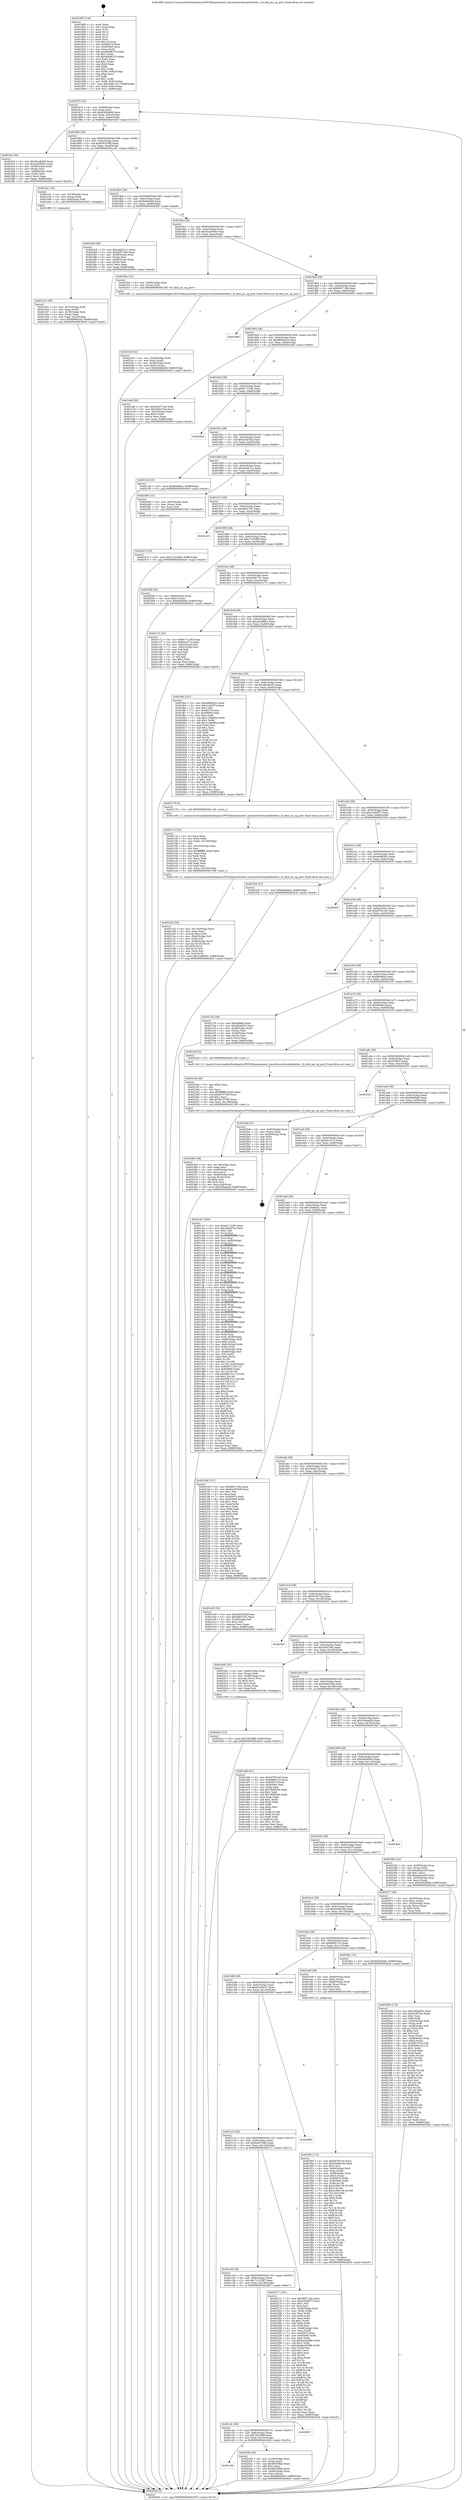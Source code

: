 digraph "0x401800" {
  label = "0x401800 (/mnt/c/Users/mathe/Desktop/tcc/POCII/binaries/extr_linuxdriversthunderbolttb.c_tb_find_pci_up_port_Final-ollvm.out::main(0))"
  labelloc = "t"
  node[shape=record]

  Entry [label="",width=0.3,height=0.3,shape=circle,fillcolor=black,style=filled]
  "0x401874" [label="{
     0x401874 [32]\l
     | [instrs]\l
     &nbsp;&nbsp;0x401874 \<+6\>: mov -0x88(%rbp),%eax\l
     &nbsp;&nbsp;0x40187a \<+2\>: mov %eax,%ecx\l
     &nbsp;&nbsp;0x40187c \<+6\>: sub $0x8262d6db,%ecx\l
     &nbsp;&nbsp;0x401882 \<+6\>: mov %eax,-0x9c(%rbp)\l
     &nbsp;&nbsp;0x401888 \<+6\>: mov %ecx,-0xa0(%rbp)\l
     &nbsp;&nbsp;0x40188e \<+6\>: je 0000000000401fc0 \<main+0x7c0\>\l
  }"]
  "0x401fc0" [label="{
     0x401fc0 [36]\l
     | [instrs]\l
     &nbsp;&nbsp;0x401fc0 \<+5\>: mov $0x92ca9456,%eax\l
     &nbsp;&nbsp;0x401fc5 \<+5\>: mov $0xce5390b1,%ecx\l
     &nbsp;&nbsp;0x401fca \<+4\>: mov -0x58(%rbp),%rdx\l
     &nbsp;&nbsp;0x401fce \<+2\>: mov (%rdx),%esi\l
     &nbsp;&nbsp;0x401fd0 \<+4\>: mov -0x68(%rbp),%rdx\l
     &nbsp;&nbsp;0x401fd4 \<+2\>: cmp (%rdx),%esi\l
     &nbsp;&nbsp;0x401fd6 \<+3\>: cmovl %ecx,%eax\l
     &nbsp;&nbsp;0x401fd9 \<+6\>: mov %eax,-0x88(%rbp)\l
     &nbsp;&nbsp;0x401fdf \<+5\>: jmp 00000000004026c6 \<main+0xec6\>\l
  }"]
  "0x401894" [label="{
     0x401894 [28]\l
     | [instrs]\l
     &nbsp;&nbsp;0x401894 \<+5\>: jmp 0000000000401899 \<main+0x99\>\l
     &nbsp;&nbsp;0x401899 \<+6\>: mov -0x9c(%rbp),%eax\l
     &nbsp;&nbsp;0x40189f \<+5\>: sub $0x8263338f,%eax\l
     &nbsp;&nbsp;0x4018a4 \<+6\>: mov %eax,-0xa4(%rbp)\l
     &nbsp;&nbsp;0x4018aa \<+6\>: je 0000000000401e41 \<main+0x641\>\l
  }"]
  Exit [label="",width=0.3,height=0.3,shape=circle,fillcolor=black,style=filled,peripheries=2]
  "0x401e41" [label="{
     0x401e41 [16]\l
     | [instrs]\l
     &nbsp;&nbsp;0x401e41 \<+4\>: mov -0x78(%rbp),%rax\l
     &nbsp;&nbsp;0x401e45 \<+3\>: mov (%rax),%rax\l
     &nbsp;&nbsp;0x401e48 \<+4\>: mov 0x8(%rax),%rdi\l
     &nbsp;&nbsp;0x401e4c \<+5\>: call 0000000000401060 \<atoi@plt\>\l
     | [calls]\l
     &nbsp;&nbsp;0x401060 \{1\} (unknown)\l
  }"]
  "0x4018b0" [label="{
     0x4018b0 [28]\l
     | [instrs]\l
     &nbsp;&nbsp;0x4018b0 \<+5\>: jmp 00000000004018b5 \<main+0xb5\>\l
     &nbsp;&nbsp;0x4018b5 \<+6\>: mov -0x9c(%rbp),%eax\l
     &nbsp;&nbsp;0x4018bb \<+5\>: sub $0x8bb6ef46,%eax\l
     &nbsp;&nbsp;0x4018c0 \<+6\>: mov %eax,-0xa8(%rbp)\l
     &nbsp;&nbsp;0x4018c6 \<+6\>: je 00000000004023e8 \<main+0xbe8\>\l
  }"]
  "0x402474" [label="{
     0x402474 [15]\l
     | [instrs]\l
     &nbsp;&nbsp;0x402474 \<+10\>: movl $0xc7c33499,-0x88(%rbp)\l
     &nbsp;&nbsp;0x40247e \<+5\>: jmp 00000000004026c6 \<main+0xec6\>\l
  }"]
  "0x4023e8" [label="{
     0x4023e8 [36]\l
     | [instrs]\l
     &nbsp;&nbsp;0x4023e8 \<+5\>: mov $0xa4e0211c,%eax\l
     &nbsp;&nbsp;0x4023ed \<+5\>: mov $0x2bf5748c,%ecx\l
     &nbsp;&nbsp;0x4023f2 \<+4\>: mov -0x38(%rbp),%rdx\l
     &nbsp;&nbsp;0x4023f6 \<+2\>: mov (%rdx),%esi\l
     &nbsp;&nbsp;0x4023f8 \<+4\>: mov -0x68(%rbp),%rdx\l
     &nbsp;&nbsp;0x4023fc \<+2\>: cmp (%rdx),%esi\l
     &nbsp;&nbsp;0x4023fe \<+3\>: cmovl %ecx,%eax\l
     &nbsp;&nbsp;0x402401 \<+6\>: mov %eax,-0x88(%rbp)\l
     &nbsp;&nbsp;0x402407 \<+5\>: jmp 00000000004026c6 \<main+0xec6\>\l
  }"]
  "0x4018cc" [label="{
     0x4018cc [28]\l
     | [instrs]\l
     &nbsp;&nbsp;0x4018cc \<+5\>: jmp 00000000004018d1 \<main+0xd1\>\l
     &nbsp;&nbsp;0x4018d1 \<+6\>: mov -0x9c(%rbp),%eax\l
     &nbsp;&nbsp;0x4018d7 \<+5\>: sub $0x92ca9456,%eax\l
     &nbsp;&nbsp;0x4018dc \<+6\>: mov %eax,-0xac(%rbp)\l
     &nbsp;&nbsp;0x4018e2 \<+6\>: je 00000000004023bc \<main+0xbbc\>\l
  }"]
  "0x401c68" [label="{
     0x401c68\l
  }", style=dashed]
  "0x4023bc" [label="{
     0x4023bc [12]\l
     | [instrs]\l
     &nbsp;&nbsp;0x4023bc \<+4\>: mov -0x60(%rbp),%rax\l
     &nbsp;&nbsp;0x4023c0 \<+3\>: mov (%rax),%rdi\l
     &nbsp;&nbsp;0x4023c3 \<+5\>: call 00000000004013f0 \<tb_find_pci_up_port\>\l
     | [calls]\l
     &nbsp;&nbsp;0x4013f0 \{1\} (/mnt/c/Users/mathe/Desktop/tcc/POCII/binaries/extr_linuxdriversthunderbolttb.c_tb_find_pci_up_port_Final-ollvm.out::tb_find_pci_up_port)\l
  }"]
  "0x4018e8" [label="{
     0x4018e8 [28]\l
     | [instrs]\l
     &nbsp;&nbsp;0x4018e8 \<+5\>: jmp 00000000004018ed \<main+0xed\>\l
     &nbsp;&nbsp;0x4018ed \<+6\>: mov -0x9c(%rbp),%eax\l
     &nbsp;&nbsp;0x4018f3 \<+5\>: sub $0x966712fa,%eax\l
     &nbsp;&nbsp;0x4018f8 \<+6\>: mov %eax,-0xb0(%rbp)\l
     &nbsp;&nbsp;0x4018fe \<+6\>: je 000000000040268d \<main+0xe8d\>\l
  }"]
  "0x40243b" [label="{
     0x40243b [42]\l
     | [instrs]\l
     &nbsp;&nbsp;0x40243b \<+4\>: mov -0x38(%rbp),%rax\l
     &nbsp;&nbsp;0x40243f \<+2\>: mov (%rax),%ecx\l
     &nbsp;&nbsp;0x402441 \<+6\>: sub $0x99350fab,%ecx\l
     &nbsp;&nbsp;0x402447 \<+3\>: add $0x1,%ecx\l
     &nbsp;&nbsp;0x40244a \<+6\>: add $0x99350fab,%ecx\l
     &nbsp;&nbsp;0x402450 \<+4\>: mov -0x38(%rbp),%rax\l
     &nbsp;&nbsp;0x402454 \<+2\>: mov %ecx,(%rax)\l
     &nbsp;&nbsp;0x402456 \<+10\>: movl $0x8bb6ef46,-0x88(%rbp)\l
     &nbsp;&nbsp;0x402460 \<+5\>: jmp 00000000004026c6 \<main+0xec6\>\l
  }"]
  "0x40268d" [label="{
     0x40268d\l
  }", style=dashed]
  "0x401904" [label="{
     0x401904 [28]\l
     | [instrs]\l
     &nbsp;&nbsp;0x401904 \<+5\>: jmp 0000000000401909 \<main+0x109\>\l
     &nbsp;&nbsp;0x401909 \<+6\>: mov -0x9c(%rbp),%eax\l
     &nbsp;&nbsp;0x40190f \<+5\>: sub $0x9896b2e5,%eax\l
     &nbsp;&nbsp;0x401914 \<+6\>: mov %eax,-0xb4(%rbp)\l
     &nbsp;&nbsp;0x40191a \<+6\>: je 0000000000401e6f \<main+0x66f\>\l
  }"]
  "0x401c4c" [label="{
     0x401c4c [28]\l
     | [instrs]\l
     &nbsp;&nbsp;0x401c4c \<+5\>: jmp 0000000000401c51 \<main+0x451\>\l
     &nbsp;&nbsp;0x401c51 \<+6\>: mov -0x9c(%rbp),%eax\l
     &nbsp;&nbsp;0x401c57 \<+5\>: sub $0x7df1096f,%eax\l
     &nbsp;&nbsp;0x401c5c \<+6\>: mov %eax,-0x12c(%rbp)\l
     &nbsp;&nbsp;0x401c62 \<+6\>: je 000000000040243b \<main+0xc3b\>\l
  }"]
  "0x401e6f" [label="{
     0x401e6f [30]\l
     | [instrs]\l
     &nbsp;&nbsp;0x401e6f \<+5\>: mov $0x2b29714a,%eax\l
     &nbsp;&nbsp;0x401e74 \<+5\>: mov $0x2d6e15ed,%ecx\l
     &nbsp;&nbsp;0x401e79 \<+3\>: mov -0x2c(%rbp),%edx\l
     &nbsp;&nbsp;0x401e7c \<+3\>: cmp $0x0,%edx\l
     &nbsp;&nbsp;0x401e7f \<+3\>: cmove %ecx,%eax\l
     &nbsp;&nbsp;0x401e82 \<+6\>: mov %eax,-0x88(%rbp)\l
     &nbsp;&nbsp;0x401e88 \<+5\>: jmp 00000000004026c6 \<main+0xec6\>\l
  }"]
  "0x401920" [label="{
     0x401920 [28]\l
     | [instrs]\l
     &nbsp;&nbsp;0x401920 \<+5\>: jmp 0000000000401925 \<main+0x125\>\l
     &nbsp;&nbsp;0x401925 \<+6\>: mov -0x9c(%rbp),%eax\l
     &nbsp;&nbsp;0x40192b \<+5\>: sub $0x9c712cf5,%eax\l
     &nbsp;&nbsp;0x401930 \<+6\>: mov %eax,-0xb8(%rbp)\l
     &nbsp;&nbsp;0x401936 \<+6\>: je 00000000004025bd \<main+0xdbd\>\l
  }"]
  "0x4026b7" [label="{
     0x4026b7\l
  }", style=dashed]
  "0x4025bd" [label="{
     0x4025bd\l
  }", style=dashed]
  "0x40193c" [label="{
     0x40193c [28]\l
     | [instrs]\l
     &nbsp;&nbsp;0x40193c \<+5\>: jmp 0000000000401941 \<main+0x141\>\l
     &nbsp;&nbsp;0x401941 \<+6\>: mov -0x9c(%rbp),%eax\l
     &nbsp;&nbsp;0x401947 \<+5\>: sub $0xa24f7f2a,%eax\l
     &nbsp;&nbsp;0x40194c \<+6\>: mov %eax,-0xbc(%rbp)\l
     &nbsp;&nbsp;0x401952 \<+6\>: je 0000000000402146 \<main+0x946\>\l
  }"]
  "0x40242c" [label="{
     0x40242c [15]\l
     | [instrs]\l
     &nbsp;&nbsp;0x40242c \<+10\>: movl $0x7df1096f,-0x88(%rbp)\l
     &nbsp;&nbsp;0x402436 \<+5\>: jmp 00000000004026c6 \<main+0xec6\>\l
  }"]
  "0x402146" [label="{
     0x402146 [15]\l
     | [instrs]\l
     &nbsp;&nbsp;0x402146 \<+10\>: movl $0xfbef46ae,-0x88(%rbp)\l
     &nbsp;&nbsp;0x402150 \<+5\>: jmp 00000000004026c6 \<main+0xec6\>\l
  }"]
  "0x401958" [label="{
     0x401958 [28]\l
     | [instrs]\l
     &nbsp;&nbsp;0x401958 \<+5\>: jmp 000000000040195d \<main+0x15d\>\l
     &nbsp;&nbsp;0x40195d \<+6\>: mov -0x9c(%rbp),%eax\l
     &nbsp;&nbsp;0x401963 \<+5\>: sub $0xa4e0211c,%eax\l
     &nbsp;&nbsp;0x401968 \<+6\>: mov %eax,-0xc0(%rbp)\l
     &nbsp;&nbsp;0x40196e \<+6\>: je 0000000000402465 \<main+0xc65\>\l
  }"]
  "0x4023c8" [label="{
     0x4023c8 [32]\l
     | [instrs]\l
     &nbsp;&nbsp;0x4023c8 \<+4\>: mov -0x40(%rbp),%rdi\l
     &nbsp;&nbsp;0x4023cc \<+3\>: mov %rax,(%rdi)\l
     &nbsp;&nbsp;0x4023cf \<+4\>: mov -0x38(%rbp),%rax\l
     &nbsp;&nbsp;0x4023d3 \<+6\>: movl $0x0,(%rax)\l
     &nbsp;&nbsp;0x4023d9 \<+10\>: movl $0x8bb6ef46,-0x88(%rbp)\l
     &nbsp;&nbsp;0x4023e3 \<+5\>: jmp 00000000004026c6 \<main+0xec6\>\l
  }"]
  "0x402465" [label="{
     0x402465 [15]\l
     | [instrs]\l
     &nbsp;&nbsp;0x402465 \<+4\>: mov -0x60(%rbp),%rax\l
     &nbsp;&nbsp;0x402469 \<+3\>: mov (%rax),%rax\l
     &nbsp;&nbsp;0x40246c \<+3\>: mov %rax,%rdi\l
     &nbsp;&nbsp;0x40246f \<+5\>: call 0000000000401030 \<free@plt\>\l
     | [calls]\l
     &nbsp;&nbsp;0x401030 \{1\} (unknown)\l
  }"]
  "0x401974" [label="{
     0x401974 [28]\l
     | [instrs]\l
     &nbsp;&nbsp;0x401974 \<+5\>: jmp 0000000000401979 \<main+0x179\>\l
     &nbsp;&nbsp;0x401979 \<+6\>: mov -0x9c(%rbp),%eax\l
     &nbsp;&nbsp;0x40197f \<+5\>: sub $0xa89372f1,%eax\l
     &nbsp;&nbsp;0x401984 \<+6\>: mov %eax,-0xc4(%rbp)\l
     &nbsp;&nbsp;0x40198a \<+6\>: je 0000000000401e23 \<main+0x623\>\l
  }"]
  "0x402362" [label="{
     0x402362 [48]\l
     | [instrs]\l
     &nbsp;&nbsp;0x402362 \<+6\>: mov -0x138(%rbp),%ecx\l
     &nbsp;&nbsp;0x402368 \<+3\>: imul %eax,%ecx\l
     &nbsp;&nbsp;0x40236b \<+4\>: mov -0x60(%rbp),%rsi\l
     &nbsp;&nbsp;0x40236f \<+3\>: mov (%rsi),%rsi\l
     &nbsp;&nbsp;0x402372 \<+4\>: mov -0x58(%rbp),%rdi\l
     &nbsp;&nbsp;0x402376 \<+3\>: movslq (%rdi),%rdi\l
     &nbsp;&nbsp;0x402379 \<+4\>: shl $0x4,%rdi\l
     &nbsp;&nbsp;0x40237d \<+3\>: add %rdi,%rsi\l
     &nbsp;&nbsp;0x402380 \<+3\>: mov %ecx,0x8(%rsi)\l
     &nbsp;&nbsp;0x402383 \<+10\>: movl $0x356aaa28,-0x88(%rbp)\l
     &nbsp;&nbsp;0x40238d \<+5\>: jmp 00000000004026c6 \<main+0xec6\>\l
  }"]
  "0x401e23" [label="{
     0x401e23\l
  }", style=dashed]
  "0x401990" [label="{
     0x401990 [28]\l
     | [instrs]\l
     &nbsp;&nbsp;0x401990 \<+5\>: jmp 0000000000401995 \<main+0x195\>\l
     &nbsp;&nbsp;0x401995 \<+6\>: mov -0x9c(%rbp),%eax\l
     &nbsp;&nbsp;0x40199b \<+5\>: sub $0xc7c33499,%eax\l
     &nbsp;&nbsp;0x4019a0 \<+6\>: mov %eax,-0xc8(%rbp)\l
     &nbsp;&nbsp;0x4019a6 \<+6\>: je 000000000040258f \<main+0xd8f\>\l
  }"]
  "0x40233a" [label="{
     0x40233a [40]\l
     | [instrs]\l
     &nbsp;&nbsp;0x40233a \<+5\>: mov $0x2,%ecx\l
     &nbsp;&nbsp;0x40233f \<+1\>: cltd\l
     &nbsp;&nbsp;0x402340 \<+2\>: idiv %ecx\l
     &nbsp;&nbsp;0x402342 \<+6\>: imul $0xfffffffe,%edx,%ecx\l
     &nbsp;&nbsp;0x402348 \<+6\>: sub $0x5e7574f5,%ecx\l
     &nbsp;&nbsp;0x40234e \<+3\>: add $0x1,%ecx\l
     &nbsp;&nbsp;0x402351 \<+6\>: add $0x5e7574f5,%ecx\l
     &nbsp;&nbsp;0x402357 \<+6\>: mov %ecx,-0x138(%rbp)\l
     &nbsp;&nbsp;0x40235d \<+5\>: call 0000000000401160 \<next_i\>\l
     | [calls]\l
     &nbsp;&nbsp;0x401160 \{1\} (/mnt/c/Users/mathe/Desktop/tcc/POCII/binaries/extr_linuxdriversthunderbolttb.c_tb_find_pci_up_port_Final-ollvm.out::next_i)\l
  }"]
  "0x40258f" [label="{
     0x40258f [25]\l
     | [instrs]\l
     &nbsp;&nbsp;0x40258f \<+4\>: mov -0x80(%rbp),%rax\l
     &nbsp;&nbsp;0x402593 \<+6\>: movl $0x0,(%rax)\l
     &nbsp;&nbsp;0x402599 \<+10\>: movl $0x86409d0,-0x88(%rbp)\l
     &nbsp;&nbsp;0x4025a3 \<+5\>: jmp 00000000004026c6 \<main+0xec6\>\l
  }"]
  "0x4019ac" [label="{
     0x4019ac [28]\l
     | [instrs]\l
     &nbsp;&nbsp;0x4019ac \<+5\>: jmp 00000000004019b1 \<main+0x1b1\>\l
     &nbsp;&nbsp;0x4019b1 \<+6\>: mov -0x9c(%rbp),%eax\l
     &nbsp;&nbsp;0x4019b7 \<+5\>: sub $0xcb4617e1,%eax\l
     &nbsp;&nbsp;0x4019bc \<+6\>: mov %eax,-0xcc(%rbp)\l
     &nbsp;&nbsp;0x4019c2 \<+6\>: je 0000000000401c72 \<main+0x472\>\l
  }"]
  "0x401c30" [label="{
     0x401c30 [28]\l
     | [instrs]\l
     &nbsp;&nbsp;0x401c30 \<+5\>: jmp 0000000000401c35 \<main+0x435\>\l
     &nbsp;&nbsp;0x401c35 \<+6\>: mov -0x9c(%rbp),%eax\l
     &nbsp;&nbsp;0x401c3b \<+5\>: sub $0x711518f7,%eax\l
     &nbsp;&nbsp;0x401c40 \<+6\>: mov %eax,-0x128(%rbp)\l
     &nbsp;&nbsp;0x401c46 \<+6\>: je 00000000004026b7 \<main+0xeb7\>\l
  }"]
  "0x401c72" [label="{
     0x401c72 [53]\l
     | [instrs]\l
     &nbsp;&nbsp;0x401c72 \<+5\>: mov $0x9c712cf5,%eax\l
     &nbsp;&nbsp;0x401c77 \<+5\>: mov $0x941d71a,%ecx\l
     &nbsp;&nbsp;0x401c7c \<+6\>: mov -0x82(%rbp),%dl\l
     &nbsp;&nbsp;0x401c82 \<+7\>: mov -0x81(%rbp),%sil\l
     &nbsp;&nbsp;0x401c89 \<+3\>: mov %dl,%dil\l
     &nbsp;&nbsp;0x401c8c \<+3\>: and %sil,%dil\l
     &nbsp;&nbsp;0x401c8f \<+3\>: xor %sil,%dl\l
     &nbsp;&nbsp;0x401c92 \<+3\>: or %dl,%dil\l
     &nbsp;&nbsp;0x401c95 \<+4\>: test $0x1,%dil\l
     &nbsp;&nbsp;0x401c99 \<+3\>: cmovne %ecx,%eax\l
     &nbsp;&nbsp;0x401c9c \<+6\>: mov %eax,-0x88(%rbp)\l
     &nbsp;&nbsp;0x401ca2 \<+5\>: jmp 00000000004026c6 \<main+0xec6\>\l
  }"]
  "0x4019c8" [label="{
     0x4019c8 [28]\l
     | [instrs]\l
     &nbsp;&nbsp;0x4019c8 \<+5\>: jmp 00000000004019cd \<main+0x1cd\>\l
     &nbsp;&nbsp;0x4019cd \<+6\>: mov -0x9c(%rbp),%eax\l
     &nbsp;&nbsp;0x4019d3 \<+5\>: sub $0xce5390b1,%eax\l
     &nbsp;&nbsp;0x4019d8 \<+6\>: mov %eax,-0xd0(%rbp)\l
     &nbsp;&nbsp;0x4019de \<+6\>: je 0000000000401fe4 \<main+0x7e4\>\l
  }"]
  "0x4026c6" [label="{
     0x4026c6 [5]\l
     | [instrs]\l
     &nbsp;&nbsp;0x4026c6 \<+5\>: jmp 0000000000401874 \<main+0x74\>\l
  }"]
  "0x401800" [label="{
     0x401800 [116]\l
     | [instrs]\l
     &nbsp;&nbsp;0x401800 \<+1\>: push %rbp\l
     &nbsp;&nbsp;0x401801 \<+3\>: mov %rsp,%rbp\l
     &nbsp;&nbsp;0x401804 \<+2\>: push %r15\l
     &nbsp;&nbsp;0x401806 \<+2\>: push %r14\l
     &nbsp;&nbsp;0x401808 \<+2\>: push %r13\l
     &nbsp;&nbsp;0x40180a \<+2\>: push %r12\l
     &nbsp;&nbsp;0x40180c \<+1\>: push %rbx\l
     &nbsp;&nbsp;0x40180d \<+7\>: sub $0x118,%rsp\l
     &nbsp;&nbsp;0x401814 \<+7\>: mov 0x405074,%eax\l
     &nbsp;&nbsp;0x40181b \<+7\>: mov 0x405060,%ecx\l
     &nbsp;&nbsp;0x401822 \<+2\>: mov %eax,%edx\l
     &nbsp;&nbsp;0x401824 \<+6\>: add $0x46946370,%edx\l
     &nbsp;&nbsp;0x40182a \<+3\>: sub $0x1,%edx\l
     &nbsp;&nbsp;0x40182d \<+6\>: sub $0x46946370,%edx\l
     &nbsp;&nbsp;0x401833 \<+3\>: imul %edx,%eax\l
     &nbsp;&nbsp;0x401836 \<+3\>: and $0x1,%eax\l
     &nbsp;&nbsp;0x401839 \<+3\>: cmp $0x0,%eax\l
     &nbsp;&nbsp;0x40183c \<+4\>: sete %r8b\l
     &nbsp;&nbsp;0x401840 \<+4\>: and $0x1,%r8b\l
     &nbsp;&nbsp;0x401844 \<+7\>: mov %r8b,-0x82(%rbp)\l
     &nbsp;&nbsp;0x40184b \<+3\>: cmp $0xa,%ecx\l
     &nbsp;&nbsp;0x40184e \<+4\>: setl %r8b\l
     &nbsp;&nbsp;0x401852 \<+4\>: and $0x1,%r8b\l
     &nbsp;&nbsp;0x401856 \<+7\>: mov %r8b,-0x81(%rbp)\l
     &nbsp;&nbsp;0x40185d \<+10\>: movl $0xcb4617e1,-0x88(%rbp)\l
     &nbsp;&nbsp;0x401867 \<+6\>: mov %edi,-0x8c(%rbp)\l
     &nbsp;&nbsp;0x40186d \<+7\>: mov %rsi,-0x98(%rbp)\l
  }"]
  "0x402271" [label="{
     0x402271 [181]\l
     | [instrs]\l
     &nbsp;&nbsp;0x402271 \<+5\>: mov $0x966712fa,%eax\l
     &nbsp;&nbsp;0x402276 \<+5\>: mov $0xe1b0df77,%ecx\l
     &nbsp;&nbsp;0x40227b \<+2\>: mov $0x1,%dl\l
     &nbsp;&nbsp;0x40227d \<+2\>: xor %esi,%esi\l
     &nbsp;&nbsp;0x40227f \<+4\>: mov -0x48(%rbp),%rdi\l
     &nbsp;&nbsp;0x402283 \<+3\>: mov (%rdi),%r8d\l
     &nbsp;&nbsp;0x402286 \<+3\>: mov %esi,%r9d\l
     &nbsp;&nbsp;0x402289 \<+3\>: sub %r8d,%r9d\l
     &nbsp;&nbsp;0x40228c \<+3\>: mov %esi,%r8d\l
     &nbsp;&nbsp;0x40228f \<+4\>: sub $0x1,%r8d\l
     &nbsp;&nbsp;0x402293 \<+3\>: add %r8d,%r9d\l
     &nbsp;&nbsp;0x402296 \<+3\>: sub %r9d,%esi\l
     &nbsp;&nbsp;0x402299 \<+4\>: mov -0x48(%rbp),%rdi\l
     &nbsp;&nbsp;0x40229d \<+2\>: mov %esi,(%rdi)\l
     &nbsp;&nbsp;0x40229f \<+7\>: mov 0x405074,%esi\l
     &nbsp;&nbsp;0x4022a6 \<+8\>: mov 0x405060,%r8d\l
     &nbsp;&nbsp;0x4022ae \<+3\>: mov %esi,%r9d\l
     &nbsp;&nbsp;0x4022b1 \<+7\>: sub $0x6a2d298b,%r9d\l
     &nbsp;&nbsp;0x4022b8 \<+4\>: sub $0x1,%r9d\l
     &nbsp;&nbsp;0x4022bc \<+7\>: add $0x6a2d298b,%r9d\l
     &nbsp;&nbsp;0x4022c3 \<+4\>: imul %r9d,%esi\l
     &nbsp;&nbsp;0x4022c7 \<+3\>: and $0x1,%esi\l
     &nbsp;&nbsp;0x4022ca \<+3\>: cmp $0x0,%esi\l
     &nbsp;&nbsp;0x4022cd \<+4\>: sete %r10b\l
     &nbsp;&nbsp;0x4022d1 \<+4\>: cmp $0xa,%r8d\l
     &nbsp;&nbsp;0x4022d5 \<+4\>: setl %r11b\l
     &nbsp;&nbsp;0x4022d9 \<+3\>: mov %r10b,%bl\l
     &nbsp;&nbsp;0x4022dc \<+3\>: xor $0xff,%bl\l
     &nbsp;&nbsp;0x4022df \<+3\>: mov %r11b,%r14b\l
     &nbsp;&nbsp;0x4022e2 \<+4\>: xor $0xff,%r14b\l
     &nbsp;&nbsp;0x4022e6 \<+3\>: xor $0x1,%dl\l
     &nbsp;&nbsp;0x4022e9 \<+3\>: mov %bl,%r15b\l
     &nbsp;&nbsp;0x4022ec \<+4\>: and $0xff,%r15b\l
     &nbsp;&nbsp;0x4022f0 \<+3\>: and %dl,%r10b\l
     &nbsp;&nbsp;0x4022f3 \<+3\>: mov %r14b,%r12b\l
     &nbsp;&nbsp;0x4022f6 \<+4\>: and $0xff,%r12b\l
     &nbsp;&nbsp;0x4022fa \<+3\>: and %dl,%r11b\l
     &nbsp;&nbsp;0x4022fd \<+3\>: or %r10b,%r15b\l
     &nbsp;&nbsp;0x402300 \<+3\>: or %r11b,%r12b\l
     &nbsp;&nbsp;0x402303 \<+3\>: xor %r12b,%r15b\l
     &nbsp;&nbsp;0x402306 \<+3\>: or %r14b,%bl\l
     &nbsp;&nbsp;0x402309 \<+3\>: xor $0xff,%bl\l
     &nbsp;&nbsp;0x40230c \<+3\>: or $0x1,%dl\l
     &nbsp;&nbsp;0x40230f \<+2\>: and %dl,%bl\l
     &nbsp;&nbsp;0x402311 \<+3\>: or %bl,%r15b\l
     &nbsp;&nbsp;0x402314 \<+4\>: test $0x1,%r15b\l
     &nbsp;&nbsp;0x402318 \<+3\>: cmovne %ecx,%eax\l
     &nbsp;&nbsp;0x40231b \<+6\>: mov %eax,-0x88(%rbp)\l
     &nbsp;&nbsp;0x402321 \<+5\>: jmp 00000000004026c6 \<main+0xec6\>\l
  }"]
  "0x401fe4" [label="{
     0x401fe4 [147]\l
     | [instrs]\l
     &nbsp;&nbsp;0x401fe4 \<+5\>: mov $0xed9d2b5c,%eax\l
     &nbsp;&nbsp;0x401fe9 \<+5\>: mov $0x3c4a357a,%ecx\l
     &nbsp;&nbsp;0x401fee \<+2\>: mov $0x1,%dl\l
     &nbsp;&nbsp;0x401ff0 \<+7\>: mov 0x405074,%esi\l
     &nbsp;&nbsp;0x401ff7 \<+7\>: mov 0x405060,%edi\l
     &nbsp;&nbsp;0x401ffe \<+3\>: mov %esi,%r8d\l
     &nbsp;&nbsp;0x402001 \<+7\>: sub $0x110de66a,%r8d\l
     &nbsp;&nbsp;0x402008 \<+4\>: sub $0x1,%r8d\l
     &nbsp;&nbsp;0x40200c \<+7\>: add $0x110de66a,%r8d\l
     &nbsp;&nbsp;0x402013 \<+4\>: imul %r8d,%esi\l
     &nbsp;&nbsp;0x402017 \<+3\>: and $0x1,%esi\l
     &nbsp;&nbsp;0x40201a \<+3\>: cmp $0x0,%esi\l
     &nbsp;&nbsp;0x40201d \<+4\>: sete %r9b\l
     &nbsp;&nbsp;0x402021 \<+3\>: cmp $0xa,%edi\l
     &nbsp;&nbsp;0x402024 \<+4\>: setl %r10b\l
     &nbsp;&nbsp;0x402028 \<+3\>: mov %r9b,%r11b\l
     &nbsp;&nbsp;0x40202b \<+4\>: xor $0xff,%r11b\l
     &nbsp;&nbsp;0x40202f \<+3\>: mov %r10b,%bl\l
     &nbsp;&nbsp;0x402032 \<+3\>: xor $0xff,%bl\l
     &nbsp;&nbsp;0x402035 \<+3\>: xor $0x1,%dl\l
     &nbsp;&nbsp;0x402038 \<+3\>: mov %r11b,%r14b\l
     &nbsp;&nbsp;0x40203b \<+4\>: and $0xff,%r14b\l
     &nbsp;&nbsp;0x40203f \<+3\>: and %dl,%r9b\l
     &nbsp;&nbsp;0x402042 \<+3\>: mov %bl,%r15b\l
     &nbsp;&nbsp;0x402045 \<+4\>: and $0xff,%r15b\l
     &nbsp;&nbsp;0x402049 \<+3\>: and %dl,%r10b\l
     &nbsp;&nbsp;0x40204c \<+3\>: or %r9b,%r14b\l
     &nbsp;&nbsp;0x40204f \<+3\>: or %r10b,%r15b\l
     &nbsp;&nbsp;0x402052 \<+3\>: xor %r15b,%r14b\l
     &nbsp;&nbsp;0x402055 \<+3\>: or %bl,%r11b\l
     &nbsp;&nbsp;0x402058 \<+4\>: xor $0xff,%r11b\l
     &nbsp;&nbsp;0x40205c \<+3\>: or $0x1,%dl\l
     &nbsp;&nbsp;0x40205f \<+3\>: and %dl,%r11b\l
     &nbsp;&nbsp;0x402062 \<+3\>: or %r11b,%r14b\l
     &nbsp;&nbsp;0x402065 \<+4\>: test $0x1,%r14b\l
     &nbsp;&nbsp;0x402069 \<+3\>: cmovne %ecx,%eax\l
     &nbsp;&nbsp;0x40206c \<+6\>: mov %eax,-0x88(%rbp)\l
     &nbsp;&nbsp;0x402072 \<+5\>: jmp 00000000004026c6 \<main+0xec6\>\l
  }"]
  "0x4019e4" [label="{
     0x4019e4 [28]\l
     | [instrs]\l
     &nbsp;&nbsp;0x4019e4 \<+5\>: jmp 00000000004019e9 \<main+0x1e9\>\l
     &nbsp;&nbsp;0x4019e9 \<+6\>: mov -0x9c(%rbp),%eax\l
     &nbsp;&nbsp;0x4019ef \<+5\>: sub $0xdf2a0223,%eax\l
     &nbsp;&nbsp;0x4019f4 \<+6\>: mov %eax,-0xd4(%rbp)\l
     &nbsp;&nbsp;0x4019fa \<+6\>: je 0000000000402179 \<main+0x979\>\l
  }"]
  "0x401c14" [label="{
     0x401c14 [28]\l
     | [instrs]\l
     &nbsp;&nbsp;0x401c14 \<+5\>: jmp 0000000000401c19 \<main+0x419\>\l
     &nbsp;&nbsp;0x401c19 \<+6\>: mov -0x9c(%rbp),%eax\l
     &nbsp;&nbsp;0x401c1f \<+5\>: sub $0x6e457b48,%eax\l
     &nbsp;&nbsp;0x401c24 \<+6\>: mov %eax,-0x124(%rbp)\l
     &nbsp;&nbsp;0x401c2a \<+6\>: je 0000000000402271 \<main+0xa71\>\l
  }"]
  "0x402179" [label="{
     0x402179 [5]\l
     | [instrs]\l
     &nbsp;&nbsp;0x402179 \<+5\>: call 0000000000401160 \<next_i\>\l
     | [calls]\l
     &nbsp;&nbsp;0x401160 \{1\} (/mnt/c/Users/mathe/Desktop/tcc/POCII/binaries/extr_linuxdriversthunderbolttb.c_tb_find_pci_up_port_Final-ollvm.out::next_i)\l
  }"]
  "0x401a00" [label="{
     0x401a00 [28]\l
     | [instrs]\l
     &nbsp;&nbsp;0x401a00 \<+5\>: jmp 0000000000401a05 \<main+0x205\>\l
     &nbsp;&nbsp;0x401a05 \<+6\>: mov -0x9c(%rbp),%eax\l
     &nbsp;&nbsp;0x401a0b \<+5\>: sub $0xe1b0df77,%eax\l
     &nbsp;&nbsp;0x401a10 \<+6\>: mov %eax,-0xd8(%rbp)\l
     &nbsp;&nbsp;0x401a16 \<+6\>: je 0000000000402326 \<main+0xb26\>\l
  }"]
  "0x402580" [label="{
     0x402580\l
  }", style=dashed]
  "0x402326" [label="{
     0x402326 [15]\l
     | [instrs]\l
     &nbsp;&nbsp;0x402326 \<+10\>: movl $0xfbef46ae,-0x88(%rbp)\l
     &nbsp;&nbsp;0x402330 \<+5\>: jmp 00000000004026c6 \<main+0xec6\>\l
  }"]
  "0x401a1c" [label="{
     0x401a1c [28]\l
     | [instrs]\l
     &nbsp;&nbsp;0x401a1c \<+5\>: jmp 0000000000401a21 \<main+0x221\>\l
     &nbsp;&nbsp;0x401a21 \<+6\>: mov -0x9c(%rbp),%eax\l
     &nbsp;&nbsp;0x401a27 \<+5\>: sub $0xed9d2b5c,%eax\l
     &nbsp;&nbsp;0x401a2c \<+6\>: mov %eax,-0xdc(%rbp)\l
     &nbsp;&nbsp;0x401a32 \<+6\>: je 000000000040263f \<main+0xe3f\>\l
  }"]
  "0x4021b2" [label="{
     0x4021b2 [54]\l
     | [instrs]\l
     &nbsp;&nbsp;0x4021b2 \<+6\>: mov -0x134(%rbp),%ecx\l
     &nbsp;&nbsp;0x4021b8 \<+3\>: imul %eax,%ecx\l
     &nbsp;&nbsp;0x4021bb \<+3\>: movslq %ecx,%r8\l
     &nbsp;&nbsp;0x4021be \<+4\>: mov -0x60(%rbp),%r9\l
     &nbsp;&nbsp;0x4021c2 \<+3\>: mov (%r9),%r9\l
     &nbsp;&nbsp;0x4021c5 \<+4\>: mov -0x58(%rbp),%r10\l
     &nbsp;&nbsp;0x4021c9 \<+3\>: movslq (%r10),%r10\l
     &nbsp;&nbsp;0x4021cc \<+4\>: shl $0x4,%r10\l
     &nbsp;&nbsp;0x4021d0 \<+3\>: add %r10,%r9\l
     &nbsp;&nbsp;0x4021d3 \<+3\>: mov (%r9),%r9\l
     &nbsp;&nbsp;0x4021d6 \<+3\>: mov %r8,(%r9)\l
     &nbsp;&nbsp;0x4021d9 \<+10\>: movl $0x1baf65d1,-0x88(%rbp)\l
     &nbsp;&nbsp;0x4021e3 \<+5\>: jmp 00000000004026c6 \<main+0xec6\>\l
  }"]
  "0x40263f" [label="{
     0x40263f\l
  }", style=dashed]
  "0x401a38" [label="{
     0x401a38 [28]\l
     | [instrs]\l
     &nbsp;&nbsp;0x401a38 \<+5\>: jmp 0000000000401a3d \<main+0x23d\>\l
     &nbsp;&nbsp;0x401a3d \<+6\>: mov -0x9c(%rbp),%eax\l
     &nbsp;&nbsp;0x401a43 \<+5\>: sub $0xef7921e0,%eax\l
     &nbsp;&nbsp;0x401a48 \<+6\>: mov %eax,-0xe0(%rbp)\l
     &nbsp;&nbsp;0x401a4e \<+6\>: je 0000000000402602 \<main+0xe02\>\l
  }"]
  "0x40217e" [label="{
     0x40217e [52]\l
     | [instrs]\l
     &nbsp;&nbsp;0x40217e \<+2\>: xor %ecx,%ecx\l
     &nbsp;&nbsp;0x402180 \<+5\>: mov $0x2,%edx\l
     &nbsp;&nbsp;0x402185 \<+6\>: mov %edx,-0x130(%rbp)\l
     &nbsp;&nbsp;0x40218b \<+1\>: cltd\l
     &nbsp;&nbsp;0x40218c \<+6\>: mov -0x130(%rbp),%esi\l
     &nbsp;&nbsp;0x402192 \<+2\>: idiv %esi\l
     &nbsp;&nbsp;0x402194 \<+6\>: imul $0xfffffffe,%edx,%edx\l
     &nbsp;&nbsp;0x40219a \<+2\>: mov %ecx,%edi\l
     &nbsp;&nbsp;0x40219c \<+2\>: sub %edx,%edi\l
     &nbsp;&nbsp;0x40219e \<+2\>: mov %ecx,%edx\l
     &nbsp;&nbsp;0x4021a0 \<+3\>: sub $0x1,%edx\l
     &nbsp;&nbsp;0x4021a3 \<+2\>: add %edx,%edi\l
     &nbsp;&nbsp;0x4021a5 \<+2\>: sub %edi,%ecx\l
     &nbsp;&nbsp;0x4021a7 \<+6\>: mov %ecx,-0x134(%rbp)\l
     &nbsp;&nbsp;0x4021ad \<+5\>: call 0000000000401160 \<next_i\>\l
     | [calls]\l
     &nbsp;&nbsp;0x401160 \{1\} (/mnt/c/Users/mathe/Desktop/tcc/POCII/binaries/extr_linuxdriversthunderbolttb.c_tb_find_pci_up_port_Final-ollvm.out::next_i)\l
  }"]
  "0x402602" [label="{
     0x402602\l
  }", style=dashed]
  "0x401a54" [label="{
     0x401a54 [28]\l
     | [instrs]\l
     &nbsp;&nbsp;0x401a54 \<+5\>: jmp 0000000000401a59 \<main+0x259\>\l
     &nbsp;&nbsp;0x401a59 \<+6\>: mov -0x9c(%rbp),%eax\l
     &nbsp;&nbsp;0x401a5f \<+5\>: sub $0xfbef46ae,%eax\l
     &nbsp;&nbsp;0x401a64 \<+6\>: mov %eax,-0xe4(%rbp)\l
     &nbsp;&nbsp;0x401a6a \<+6\>: je 0000000000402155 \<main+0x955\>\l
  }"]
  "0x402094" [label="{
     0x402094 [178]\l
     | [instrs]\l
     &nbsp;&nbsp;0x402094 \<+5\>: mov $0xed9d2b5c,%ecx\l
     &nbsp;&nbsp;0x402099 \<+5\>: mov $0xa24f7f2a,%edx\l
     &nbsp;&nbsp;0x40209e \<+3\>: mov $0x1,%sil\l
     &nbsp;&nbsp;0x4020a1 \<+3\>: xor %r8d,%r8d\l
     &nbsp;&nbsp;0x4020a4 \<+4\>: mov -0x60(%rbp),%rdi\l
     &nbsp;&nbsp;0x4020a8 \<+3\>: mov (%rdi),%rdi\l
     &nbsp;&nbsp;0x4020ab \<+4\>: mov -0x58(%rbp),%r9\l
     &nbsp;&nbsp;0x4020af \<+3\>: movslq (%r9),%r9\l
     &nbsp;&nbsp;0x4020b2 \<+4\>: shl $0x4,%r9\l
     &nbsp;&nbsp;0x4020b6 \<+3\>: add %r9,%rdi\l
     &nbsp;&nbsp;0x4020b9 \<+3\>: mov %rax,(%rdi)\l
     &nbsp;&nbsp;0x4020bc \<+4\>: mov -0x48(%rbp),%rax\l
     &nbsp;&nbsp;0x4020c0 \<+6\>: movl $0x0,(%rax)\l
     &nbsp;&nbsp;0x4020c6 \<+8\>: mov 0x405074,%r10d\l
     &nbsp;&nbsp;0x4020ce \<+8\>: mov 0x405060,%r11d\l
     &nbsp;&nbsp;0x4020d6 \<+4\>: sub $0x1,%r8d\l
     &nbsp;&nbsp;0x4020da \<+3\>: mov %r10d,%ebx\l
     &nbsp;&nbsp;0x4020dd \<+3\>: add %r8d,%ebx\l
     &nbsp;&nbsp;0x4020e0 \<+4\>: imul %ebx,%r10d\l
     &nbsp;&nbsp;0x4020e4 \<+4\>: and $0x1,%r10d\l
     &nbsp;&nbsp;0x4020e8 \<+4\>: cmp $0x0,%r10d\l
     &nbsp;&nbsp;0x4020ec \<+4\>: sete %r14b\l
     &nbsp;&nbsp;0x4020f0 \<+4\>: cmp $0xa,%r11d\l
     &nbsp;&nbsp;0x4020f4 \<+4\>: setl %r15b\l
     &nbsp;&nbsp;0x4020f8 \<+3\>: mov %r14b,%r12b\l
     &nbsp;&nbsp;0x4020fb \<+4\>: xor $0xff,%r12b\l
     &nbsp;&nbsp;0x4020ff \<+3\>: mov %r15b,%r13b\l
     &nbsp;&nbsp;0x402102 \<+4\>: xor $0xff,%r13b\l
     &nbsp;&nbsp;0x402106 \<+4\>: xor $0x1,%sil\l
     &nbsp;&nbsp;0x40210a \<+3\>: mov %r12b,%al\l
     &nbsp;&nbsp;0x40210d \<+2\>: and $0xff,%al\l
     &nbsp;&nbsp;0x40210f \<+3\>: and %sil,%r14b\l
     &nbsp;&nbsp;0x402112 \<+3\>: mov %r13b,%dil\l
     &nbsp;&nbsp;0x402115 \<+4\>: and $0xff,%dil\l
     &nbsp;&nbsp;0x402119 \<+3\>: and %sil,%r15b\l
     &nbsp;&nbsp;0x40211c \<+3\>: or %r14b,%al\l
     &nbsp;&nbsp;0x40211f \<+3\>: or %r15b,%dil\l
     &nbsp;&nbsp;0x402122 \<+3\>: xor %dil,%al\l
     &nbsp;&nbsp;0x402125 \<+3\>: or %r13b,%r12b\l
     &nbsp;&nbsp;0x402128 \<+4\>: xor $0xff,%r12b\l
     &nbsp;&nbsp;0x40212c \<+4\>: or $0x1,%sil\l
     &nbsp;&nbsp;0x402130 \<+3\>: and %sil,%r12b\l
     &nbsp;&nbsp;0x402133 \<+3\>: or %r12b,%al\l
     &nbsp;&nbsp;0x402136 \<+2\>: test $0x1,%al\l
     &nbsp;&nbsp;0x402138 \<+3\>: cmovne %edx,%ecx\l
     &nbsp;&nbsp;0x40213b \<+6\>: mov %ecx,-0x88(%rbp)\l
     &nbsp;&nbsp;0x402141 \<+5\>: jmp 00000000004026c6 \<main+0xec6\>\l
  }"]
  "0x402155" [label="{
     0x402155 [36]\l
     | [instrs]\l
     &nbsp;&nbsp;0x402155 \<+5\>: mov $0x85fdda,%eax\l
     &nbsp;&nbsp;0x40215a \<+5\>: mov $0xdf2a0223,%ecx\l
     &nbsp;&nbsp;0x40215f \<+4\>: mov -0x48(%rbp),%rdx\l
     &nbsp;&nbsp;0x402163 \<+2\>: mov (%rdx),%esi\l
     &nbsp;&nbsp;0x402165 \<+4\>: mov -0x50(%rbp),%rdx\l
     &nbsp;&nbsp;0x402169 \<+2\>: cmp (%rdx),%esi\l
     &nbsp;&nbsp;0x40216b \<+3\>: cmovl %ecx,%eax\l
     &nbsp;&nbsp;0x40216e \<+6\>: mov %eax,-0x88(%rbp)\l
     &nbsp;&nbsp;0x402174 \<+5\>: jmp 00000000004026c6 \<main+0xec6\>\l
  }"]
  "0x401a70" [label="{
     0x401a70 [28]\l
     | [instrs]\l
     &nbsp;&nbsp;0x401a70 \<+5\>: jmp 0000000000401a75 \<main+0x275\>\l
     &nbsp;&nbsp;0x401a75 \<+6\>: mov -0x9c(%rbp),%eax\l
     &nbsp;&nbsp;0x401a7b \<+5\>: sub $0x85fdda,%eax\l
     &nbsp;&nbsp;0x401a80 \<+6\>: mov %eax,-0xe8(%rbp)\l
     &nbsp;&nbsp;0x401a86 \<+6\>: je 0000000000402335 \<main+0xb35\>\l
  }"]
  "0x401f05" [label="{
     0x401f05 [172]\l
     | [instrs]\l
     &nbsp;&nbsp;0x401f05 \<+5\>: mov $0xef7921e0,%ecx\l
     &nbsp;&nbsp;0x401f0a \<+5\>: mov $0x40dddcda,%edx\l
     &nbsp;&nbsp;0x401f0f \<+3\>: mov $0x1,%sil\l
     &nbsp;&nbsp;0x401f12 \<+4\>: mov -0x60(%rbp),%rdi\l
     &nbsp;&nbsp;0x401f16 \<+3\>: mov %rax,(%rdi)\l
     &nbsp;&nbsp;0x401f19 \<+4\>: mov -0x58(%rbp),%rax\l
     &nbsp;&nbsp;0x401f1d \<+6\>: movl $0x0,(%rax)\l
     &nbsp;&nbsp;0x401f23 \<+8\>: mov 0x405074,%r8d\l
     &nbsp;&nbsp;0x401f2b \<+8\>: mov 0x405060,%r9d\l
     &nbsp;&nbsp;0x401f33 \<+3\>: mov %r8d,%r10d\l
     &nbsp;&nbsp;0x401f36 \<+7\>: add $0x3c99a73b,%r10d\l
     &nbsp;&nbsp;0x401f3d \<+4\>: sub $0x1,%r10d\l
     &nbsp;&nbsp;0x401f41 \<+7\>: sub $0x3c99a73b,%r10d\l
     &nbsp;&nbsp;0x401f48 \<+4\>: imul %r10d,%r8d\l
     &nbsp;&nbsp;0x401f4c \<+4\>: and $0x1,%r8d\l
     &nbsp;&nbsp;0x401f50 \<+4\>: cmp $0x0,%r8d\l
     &nbsp;&nbsp;0x401f54 \<+4\>: sete %r11b\l
     &nbsp;&nbsp;0x401f58 \<+4\>: cmp $0xa,%r9d\l
     &nbsp;&nbsp;0x401f5c \<+3\>: setl %bl\l
     &nbsp;&nbsp;0x401f5f \<+3\>: mov %r11b,%r14b\l
     &nbsp;&nbsp;0x401f62 \<+4\>: xor $0xff,%r14b\l
     &nbsp;&nbsp;0x401f66 \<+3\>: mov %bl,%r15b\l
     &nbsp;&nbsp;0x401f69 \<+4\>: xor $0xff,%r15b\l
     &nbsp;&nbsp;0x401f6d \<+4\>: xor $0x0,%sil\l
     &nbsp;&nbsp;0x401f71 \<+3\>: mov %r14b,%r12b\l
     &nbsp;&nbsp;0x401f74 \<+4\>: and $0x0,%r12b\l
     &nbsp;&nbsp;0x401f78 \<+3\>: and %sil,%r11b\l
     &nbsp;&nbsp;0x401f7b \<+3\>: mov %r15b,%r13b\l
     &nbsp;&nbsp;0x401f7e \<+4\>: and $0x0,%r13b\l
     &nbsp;&nbsp;0x401f82 \<+3\>: and %sil,%bl\l
     &nbsp;&nbsp;0x401f85 \<+3\>: or %r11b,%r12b\l
     &nbsp;&nbsp;0x401f88 \<+3\>: or %bl,%r13b\l
     &nbsp;&nbsp;0x401f8b \<+3\>: xor %r13b,%r12b\l
     &nbsp;&nbsp;0x401f8e \<+3\>: or %r15b,%r14b\l
     &nbsp;&nbsp;0x401f91 \<+4\>: xor $0xff,%r14b\l
     &nbsp;&nbsp;0x401f95 \<+4\>: or $0x0,%sil\l
     &nbsp;&nbsp;0x401f99 \<+3\>: and %sil,%r14b\l
     &nbsp;&nbsp;0x401f9c \<+3\>: or %r14b,%r12b\l
     &nbsp;&nbsp;0x401f9f \<+4\>: test $0x1,%r12b\l
     &nbsp;&nbsp;0x401fa3 \<+3\>: cmovne %edx,%ecx\l
     &nbsp;&nbsp;0x401fa6 \<+6\>: mov %ecx,-0x88(%rbp)\l
     &nbsp;&nbsp;0x401fac \<+5\>: jmp 00000000004026c6 \<main+0xec6\>\l
  }"]
  "0x402335" [label="{
     0x402335 [5]\l
     | [instrs]\l
     &nbsp;&nbsp;0x402335 \<+5\>: call 0000000000401160 \<next_i\>\l
     | [calls]\l
     &nbsp;&nbsp;0x401160 \{1\} (/mnt/c/Users/mathe/Desktop/tcc/POCII/binaries/extr_linuxdriversthunderbolttb.c_tb_find_pci_up_port_Final-ollvm.out::next_i)\l
  }"]
  "0x401a8c" [label="{
     0x401a8c [28]\l
     | [instrs]\l
     &nbsp;&nbsp;0x401a8c \<+5\>: jmp 0000000000401a91 \<main+0x291\>\l
     &nbsp;&nbsp;0x401a91 \<+6\>: mov -0x9c(%rbp),%eax\l
     &nbsp;&nbsp;0x401a97 \<+5\>: sub $0x3f7f92e,%eax\l
     &nbsp;&nbsp;0x401a9c \<+6\>: mov %eax,-0xec(%rbp)\l
     &nbsp;&nbsp;0x401aa2 \<+6\>: je 0000000000402525 \<main+0xd25\>\l
  }"]
  "0x401bf8" [label="{
     0x401bf8 [28]\l
     | [instrs]\l
     &nbsp;&nbsp;0x401bf8 \<+5\>: jmp 0000000000401bfd \<main+0x3fd\>\l
     &nbsp;&nbsp;0x401bfd \<+6\>: mov -0x9c(%rbp),%eax\l
     &nbsp;&nbsp;0x401c03 \<+5\>: sub $0x6ce58c31,%eax\l
     &nbsp;&nbsp;0x401c08 \<+6\>: mov %eax,-0x120(%rbp)\l
     &nbsp;&nbsp;0x401c0e \<+6\>: je 0000000000402580 \<main+0xd80\>\l
  }"]
  "0x402525" [label="{
     0x402525\l
  }", style=dashed]
  "0x401aa8" [label="{
     0x401aa8 [28]\l
     | [instrs]\l
     &nbsp;&nbsp;0x401aa8 \<+5\>: jmp 0000000000401aad \<main+0x2ad\>\l
     &nbsp;&nbsp;0x401aad \<+6\>: mov -0x9c(%rbp),%eax\l
     &nbsp;&nbsp;0x401ab3 \<+5\>: sub $0x86409d0,%eax\l
     &nbsp;&nbsp;0x401ab8 \<+6\>: mov %eax,-0xf0(%rbp)\l
     &nbsp;&nbsp;0x401abe \<+6\>: je 00000000004025a8 \<main+0xda8\>\l
  }"]
  "0x401ee8" [label="{
     0x401ee8 [29]\l
     | [instrs]\l
     &nbsp;&nbsp;0x401ee8 \<+4\>: mov -0x68(%rbp),%rax\l
     &nbsp;&nbsp;0x401eec \<+6\>: movl $0x1,(%rax)\l
     &nbsp;&nbsp;0x401ef2 \<+4\>: mov -0x68(%rbp),%rax\l
     &nbsp;&nbsp;0x401ef6 \<+3\>: movslq (%rax),%rax\l
     &nbsp;&nbsp;0x401ef9 \<+4\>: shl $0x4,%rax\l
     &nbsp;&nbsp;0x401efd \<+3\>: mov %rax,%rdi\l
     &nbsp;&nbsp;0x401f00 \<+5\>: call 0000000000401050 \<malloc@plt\>\l
     | [calls]\l
     &nbsp;&nbsp;0x401050 \{1\} (unknown)\l
  }"]
  "0x4025a8" [label="{
     0x4025a8 [21]\l
     | [instrs]\l
     &nbsp;&nbsp;0x4025a8 \<+4\>: mov -0x80(%rbp),%rax\l
     &nbsp;&nbsp;0x4025ac \<+2\>: mov (%rax),%eax\l
     &nbsp;&nbsp;0x4025ae \<+4\>: lea -0x28(%rbp),%rsp\l
     &nbsp;&nbsp;0x4025b2 \<+1\>: pop %rbx\l
     &nbsp;&nbsp;0x4025b3 \<+2\>: pop %r12\l
     &nbsp;&nbsp;0x4025b5 \<+2\>: pop %r13\l
     &nbsp;&nbsp;0x4025b7 \<+2\>: pop %r14\l
     &nbsp;&nbsp;0x4025b9 \<+2\>: pop %r15\l
     &nbsp;&nbsp;0x4025bb \<+1\>: pop %rbp\l
     &nbsp;&nbsp;0x4025bc \<+1\>: ret\l
  }"]
  "0x401ac4" [label="{
     0x401ac4 [28]\l
     | [instrs]\l
     &nbsp;&nbsp;0x401ac4 \<+5\>: jmp 0000000000401ac9 \<main+0x2c9\>\l
     &nbsp;&nbsp;0x401ac9 \<+6\>: mov -0x9c(%rbp),%eax\l
     &nbsp;&nbsp;0x401acf \<+5\>: sub $0x941d71a,%eax\l
     &nbsp;&nbsp;0x401ad4 \<+6\>: mov %eax,-0xf4(%rbp)\l
     &nbsp;&nbsp;0x401ada \<+6\>: je 0000000000401ca7 \<main+0x4a7\>\l
  }"]
  "0x401bdc" [label="{
     0x401bdc [28]\l
     | [instrs]\l
     &nbsp;&nbsp;0x401bdc \<+5\>: jmp 0000000000401be1 \<main+0x3e1\>\l
     &nbsp;&nbsp;0x401be1 \<+6\>: mov -0x9c(%rbp),%eax\l
     &nbsp;&nbsp;0x401be7 \<+5\>: sub $0x66f911c5,%eax\l
     &nbsp;&nbsp;0x401bec \<+6\>: mov %eax,-0x11c(%rbp)\l
     &nbsp;&nbsp;0x401bf2 \<+6\>: je 0000000000401ee8 \<main+0x6e8\>\l
  }"]
  "0x401ca7" [label="{
     0x401ca7 [350]\l
     | [instrs]\l
     &nbsp;&nbsp;0x401ca7 \<+5\>: mov $0x9c712cf5,%eax\l
     &nbsp;&nbsp;0x401cac \<+5\>: mov $0x2b0e57ea,%ecx\l
     &nbsp;&nbsp;0x401cb1 \<+2\>: mov $0x1,%dl\l
     &nbsp;&nbsp;0x401cb3 \<+3\>: mov %rsp,%rsi\l
     &nbsp;&nbsp;0x401cb6 \<+4\>: add $0xfffffffffffffff0,%rsi\l
     &nbsp;&nbsp;0x401cba \<+3\>: mov %rsi,%rsp\l
     &nbsp;&nbsp;0x401cbd \<+4\>: mov %rsi,-0x80(%rbp)\l
     &nbsp;&nbsp;0x401cc1 \<+3\>: mov %rsp,%rsi\l
     &nbsp;&nbsp;0x401cc4 \<+4\>: add $0xfffffffffffffff0,%rsi\l
     &nbsp;&nbsp;0x401cc8 \<+3\>: mov %rsi,%rsp\l
     &nbsp;&nbsp;0x401ccb \<+3\>: mov %rsp,%rdi\l
     &nbsp;&nbsp;0x401cce \<+4\>: add $0xfffffffffffffff0,%rdi\l
     &nbsp;&nbsp;0x401cd2 \<+3\>: mov %rdi,%rsp\l
     &nbsp;&nbsp;0x401cd5 \<+4\>: mov %rdi,-0x78(%rbp)\l
     &nbsp;&nbsp;0x401cd9 \<+3\>: mov %rsp,%rdi\l
     &nbsp;&nbsp;0x401cdc \<+4\>: add $0xfffffffffffffff0,%rdi\l
     &nbsp;&nbsp;0x401ce0 \<+3\>: mov %rdi,%rsp\l
     &nbsp;&nbsp;0x401ce3 \<+4\>: mov %rdi,-0x70(%rbp)\l
     &nbsp;&nbsp;0x401ce7 \<+3\>: mov %rsp,%rdi\l
     &nbsp;&nbsp;0x401cea \<+4\>: add $0xfffffffffffffff0,%rdi\l
     &nbsp;&nbsp;0x401cee \<+3\>: mov %rdi,%rsp\l
     &nbsp;&nbsp;0x401cf1 \<+4\>: mov %rdi,-0x68(%rbp)\l
     &nbsp;&nbsp;0x401cf5 \<+3\>: mov %rsp,%rdi\l
     &nbsp;&nbsp;0x401cf8 \<+4\>: add $0xfffffffffffffff0,%rdi\l
     &nbsp;&nbsp;0x401cfc \<+3\>: mov %rdi,%rsp\l
     &nbsp;&nbsp;0x401cff \<+4\>: mov %rdi,-0x60(%rbp)\l
     &nbsp;&nbsp;0x401d03 \<+3\>: mov %rsp,%rdi\l
     &nbsp;&nbsp;0x401d06 \<+4\>: add $0xfffffffffffffff0,%rdi\l
     &nbsp;&nbsp;0x401d0a \<+3\>: mov %rdi,%rsp\l
     &nbsp;&nbsp;0x401d0d \<+4\>: mov %rdi,-0x58(%rbp)\l
     &nbsp;&nbsp;0x401d11 \<+3\>: mov %rsp,%rdi\l
     &nbsp;&nbsp;0x401d14 \<+4\>: add $0xfffffffffffffff0,%rdi\l
     &nbsp;&nbsp;0x401d18 \<+3\>: mov %rdi,%rsp\l
     &nbsp;&nbsp;0x401d1b \<+4\>: mov %rdi,-0x50(%rbp)\l
     &nbsp;&nbsp;0x401d1f \<+3\>: mov %rsp,%rdi\l
     &nbsp;&nbsp;0x401d22 \<+4\>: add $0xfffffffffffffff0,%rdi\l
     &nbsp;&nbsp;0x401d26 \<+3\>: mov %rdi,%rsp\l
     &nbsp;&nbsp;0x401d29 \<+4\>: mov %rdi,-0x48(%rbp)\l
     &nbsp;&nbsp;0x401d2d \<+3\>: mov %rsp,%rdi\l
     &nbsp;&nbsp;0x401d30 \<+4\>: add $0xfffffffffffffff0,%rdi\l
     &nbsp;&nbsp;0x401d34 \<+3\>: mov %rdi,%rsp\l
     &nbsp;&nbsp;0x401d37 \<+4\>: mov %rdi,-0x40(%rbp)\l
     &nbsp;&nbsp;0x401d3b \<+3\>: mov %rsp,%rdi\l
     &nbsp;&nbsp;0x401d3e \<+4\>: add $0xfffffffffffffff0,%rdi\l
     &nbsp;&nbsp;0x401d42 \<+3\>: mov %rdi,%rsp\l
     &nbsp;&nbsp;0x401d45 \<+4\>: mov %rdi,-0x38(%rbp)\l
     &nbsp;&nbsp;0x401d49 \<+4\>: mov -0x80(%rbp),%rdi\l
     &nbsp;&nbsp;0x401d4d \<+6\>: movl $0x0,(%rdi)\l
     &nbsp;&nbsp;0x401d53 \<+7\>: mov -0x8c(%rbp),%r8d\l
     &nbsp;&nbsp;0x401d5a \<+3\>: mov %r8d,(%rsi)\l
     &nbsp;&nbsp;0x401d5d \<+4\>: mov -0x78(%rbp),%rdi\l
     &nbsp;&nbsp;0x401d61 \<+7\>: mov -0x98(%rbp),%r9\l
     &nbsp;&nbsp;0x401d68 \<+3\>: mov %r9,(%rdi)\l
     &nbsp;&nbsp;0x401d6b \<+3\>: cmpl $0x2,(%rsi)\l
     &nbsp;&nbsp;0x401d6e \<+4\>: setne %r10b\l
     &nbsp;&nbsp;0x401d72 \<+4\>: and $0x1,%r10b\l
     &nbsp;&nbsp;0x401d76 \<+4\>: mov %r10b,-0x2d(%rbp)\l
     &nbsp;&nbsp;0x401d7a \<+8\>: mov 0x405074,%r11d\l
     &nbsp;&nbsp;0x401d82 \<+7\>: mov 0x405060,%ebx\l
     &nbsp;&nbsp;0x401d89 \<+3\>: mov %r11d,%r14d\l
     &nbsp;&nbsp;0x401d8c \<+7\>: add $0x96fa7411,%r14d\l
     &nbsp;&nbsp;0x401d93 \<+4\>: sub $0x1,%r14d\l
     &nbsp;&nbsp;0x401d97 \<+7\>: sub $0x96fa7411,%r14d\l
     &nbsp;&nbsp;0x401d9e \<+4\>: imul %r14d,%r11d\l
     &nbsp;&nbsp;0x401da2 \<+4\>: and $0x1,%r11d\l
     &nbsp;&nbsp;0x401da6 \<+4\>: cmp $0x0,%r11d\l
     &nbsp;&nbsp;0x401daa \<+4\>: sete %r10b\l
     &nbsp;&nbsp;0x401dae \<+3\>: cmp $0xa,%ebx\l
     &nbsp;&nbsp;0x401db1 \<+4\>: setl %r15b\l
     &nbsp;&nbsp;0x401db5 \<+3\>: mov %r10b,%r12b\l
     &nbsp;&nbsp;0x401db8 \<+4\>: xor $0xff,%r12b\l
     &nbsp;&nbsp;0x401dbc \<+3\>: mov %r15b,%r13b\l
     &nbsp;&nbsp;0x401dbf \<+4\>: xor $0xff,%r13b\l
     &nbsp;&nbsp;0x401dc3 \<+3\>: xor $0x1,%dl\l
     &nbsp;&nbsp;0x401dc6 \<+3\>: mov %r12b,%sil\l
     &nbsp;&nbsp;0x401dc9 \<+4\>: and $0xff,%sil\l
     &nbsp;&nbsp;0x401dcd \<+3\>: and %dl,%r10b\l
     &nbsp;&nbsp;0x401dd0 \<+3\>: mov %r13b,%dil\l
     &nbsp;&nbsp;0x401dd3 \<+4\>: and $0xff,%dil\l
     &nbsp;&nbsp;0x401dd7 \<+3\>: and %dl,%r15b\l
     &nbsp;&nbsp;0x401dda \<+3\>: or %r10b,%sil\l
     &nbsp;&nbsp;0x401ddd \<+3\>: or %r15b,%dil\l
     &nbsp;&nbsp;0x401de0 \<+3\>: xor %dil,%sil\l
     &nbsp;&nbsp;0x401de3 \<+3\>: or %r13b,%r12b\l
     &nbsp;&nbsp;0x401de6 \<+4\>: xor $0xff,%r12b\l
     &nbsp;&nbsp;0x401dea \<+3\>: or $0x1,%dl\l
     &nbsp;&nbsp;0x401ded \<+3\>: and %dl,%r12b\l
     &nbsp;&nbsp;0x401df0 \<+3\>: or %r12b,%sil\l
     &nbsp;&nbsp;0x401df3 \<+4\>: test $0x1,%sil\l
     &nbsp;&nbsp;0x401df7 \<+3\>: cmovne %ecx,%eax\l
     &nbsp;&nbsp;0x401dfa \<+6\>: mov %eax,-0x88(%rbp)\l
     &nbsp;&nbsp;0x401e00 \<+5\>: jmp 00000000004026c6 \<main+0xec6\>\l
  }"]
  "0x401ae0" [label="{
     0x401ae0 [28]\l
     | [instrs]\l
     &nbsp;&nbsp;0x401ae0 \<+5\>: jmp 0000000000401ae5 \<main+0x2e5\>\l
     &nbsp;&nbsp;0x401ae5 \<+6\>: mov -0x9c(%rbp),%eax\l
     &nbsp;&nbsp;0x401aeb \<+5\>: sub $0x1baf65d1,%eax\l
     &nbsp;&nbsp;0x401af0 \<+6\>: mov %eax,-0xf8(%rbp)\l
     &nbsp;&nbsp;0x401af6 \<+6\>: je 00000000004021e8 \<main+0x9e8\>\l
  }"]
  "0x401fb1" [label="{
     0x401fb1 [15]\l
     | [instrs]\l
     &nbsp;&nbsp;0x401fb1 \<+10\>: movl $0x8262d6db,-0x88(%rbp)\l
     &nbsp;&nbsp;0x401fbb \<+5\>: jmp 00000000004026c6 \<main+0xec6\>\l
  }"]
  "0x401bc0" [label="{
     0x401bc0 [28]\l
     | [instrs]\l
     &nbsp;&nbsp;0x401bc0 \<+5\>: jmp 0000000000401bc5 \<main+0x3c5\>\l
     &nbsp;&nbsp;0x401bc5 \<+6\>: mov -0x9c(%rbp),%eax\l
     &nbsp;&nbsp;0x401bcb \<+5\>: sub $0x40dddcda,%eax\l
     &nbsp;&nbsp;0x401bd0 \<+6\>: mov %eax,-0x118(%rbp)\l
     &nbsp;&nbsp;0x401bd6 \<+6\>: je 0000000000401fb1 \<main+0x7b1\>\l
  }"]
  "0x4021e8" [label="{
     0x4021e8 [137]\l
     | [instrs]\l
     &nbsp;&nbsp;0x4021e8 \<+5\>: mov $0x966712fa,%eax\l
     &nbsp;&nbsp;0x4021ed \<+5\>: mov $0x6e457b48,%ecx\l
     &nbsp;&nbsp;0x4021f2 \<+2\>: mov $0x1,%dl\l
     &nbsp;&nbsp;0x4021f4 \<+2\>: xor %esi,%esi\l
     &nbsp;&nbsp;0x4021f6 \<+7\>: mov 0x405074,%edi\l
     &nbsp;&nbsp;0x4021fd \<+8\>: mov 0x405060,%r8d\l
     &nbsp;&nbsp;0x402205 \<+3\>: sub $0x1,%esi\l
     &nbsp;&nbsp;0x402208 \<+3\>: mov %edi,%r9d\l
     &nbsp;&nbsp;0x40220b \<+3\>: add %esi,%r9d\l
     &nbsp;&nbsp;0x40220e \<+4\>: imul %r9d,%edi\l
     &nbsp;&nbsp;0x402212 \<+3\>: and $0x1,%edi\l
     &nbsp;&nbsp;0x402215 \<+3\>: cmp $0x0,%edi\l
     &nbsp;&nbsp;0x402218 \<+4\>: sete %r10b\l
     &nbsp;&nbsp;0x40221c \<+4\>: cmp $0xa,%r8d\l
     &nbsp;&nbsp;0x402220 \<+4\>: setl %r11b\l
     &nbsp;&nbsp;0x402224 \<+3\>: mov %r10b,%bl\l
     &nbsp;&nbsp;0x402227 \<+3\>: xor $0xff,%bl\l
     &nbsp;&nbsp;0x40222a \<+3\>: mov %r11b,%r14b\l
     &nbsp;&nbsp;0x40222d \<+4\>: xor $0xff,%r14b\l
     &nbsp;&nbsp;0x402231 \<+3\>: xor $0x0,%dl\l
     &nbsp;&nbsp;0x402234 \<+3\>: mov %bl,%r15b\l
     &nbsp;&nbsp;0x402237 \<+4\>: and $0x0,%r15b\l
     &nbsp;&nbsp;0x40223b \<+3\>: and %dl,%r10b\l
     &nbsp;&nbsp;0x40223e \<+3\>: mov %r14b,%r12b\l
     &nbsp;&nbsp;0x402241 \<+4\>: and $0x0,%r12b\l
     &nbsp;&nbsp;0x402245 \<+3\>: and %dl,%r11b\l
     &nbsp;&nbsp;0x402248 \<+3\>: or %r10b,%r15b\l
     &nbsp;&nbsp;0x40224b \<+3\>: or %r11b,%r12b\l
     &nbsp;&nbsp;0x40224e \<+3\>: xor %r12b,%r15b\l
     &nbsp;&nbsp;0x402251 \<+3\>: or %r14b,%bl\l
     &nbsp;&nbsp;0x402254 \<+3\>: xor $0xff,%bl\l
     &nbsp;&nbsp;0x402257 \<+3\>: or $0x0,%dl\l
     &nbsp;&nbsp;0x40225a \<+2\>: and %dl,%bl\l
     &nbsp;&nbsp;0x40225c \<+3\>: or %bl,%r15b\l
     &nbsp;&nbsp;0x40225f \<+4\>: test $0x1,%r15b\l
     &nbsp;&nbsp;0x402263 \<+3\>: cmovne %ecx,%eax\l
     &nbsp;&nbsp;0x402266 \<+6\>: mov %eax,-0x88(%rbp)\l
     &nbsp;&nbsp;0x40226c \<+5\>: jmp 00000000004026c6 \<main+0xec6\>\l
  }"]
  "0x401afc" [label="{
     0x401afc [28]\l
     | [instrs]\l
     &nbsp;&nbsp;0x401afc \<+5\>: jmp 0000000000401b01 \<main+0x301\>\l
     &nbsp;&nbsp;0x401b01 \<+6\>: mov -0x9c(%rbp),%eax\l
     &nbsp;&nbsp;0x401b07 \<+5\>: sub $0x2b0e57ea,%eax\l
     &nbsp;&nbsp;0x401b0c \<+6\>: mov %eax,-0xfc(%rbp)\l
     &nbsp;&nbsp;0x401b12 \<+6\>: je 0000000000401e05 \<main+0x605\>\l
  }"]
  "0x402077" [label="{
     0x402077 [29]\l
     | [instrs]\l
     &nbsp;&nbsp;0x402077 \<+4\>: mov -0x50(%rbp),%rax\l
     &nbsp;&nbsp;0x40207b \<+6\>: movl $0x1,(%rax)\l
     &nbsp;&nbsp;0x402081 \<+4\>: mov -0x50(%rbp),%rax\l
     &nbsp;&nbsp;0x402085 \<+3\>: movslq (%rax),%rax\l
     &nbsp;&nbsp;0x402088 \<+4\>: shl $0x3,%rax\l
     &nbsp;&nbsp;0x40208c \<+3\>: mov %rax,%rdi\l
     &nbsp;&nbsp;0x40208f \<+5\>: call 0000000000401050 \<malloc@plt\>\l
     | [calls]\l
     &nbsp;&nbsp;0x401050 \{1\} (unknown)\l
  }"]
  "0x401e05" [label="{
     0x401e05 [30]\l
     | [instrs]\l
     &nbsp;&nbsp;0x401e05 \<+5\>: mov $0x8263338f,%eax\l
     &nbsp;&nbsp;0x401e0a \<+5\>: mov $0xa89372f1,%ecx\l
     &nbsp;&nbsp;0x401e0f \<+3\>: mov -0x2d(%rbp),%dl\l
     &nbsp;&nbsp;0x401e12 \<+3\>: test $0x1,%dl\l
     &nbsp;&nbsp;0x401e15 \<+3\>: cmovne %ecx,%eax\l
     &nbsp;&nbsp;0x401e18 \<+6\>: mov %eax,-0x88(%rbp)\l
     &nbsp;&nbsp;0x401e1e \<+5\>: jmp 00000000004026c6 \<main+0xec6\>\l
  }"]
  "0x401b18" [label="{
     0x401b18 [28]\l
     | [instrs]\l
     &nbsp;&nbsp;0x401b18 \<+5\>: jmp 0000000000401b1d \<main+0x31d\>\l
     &nbsp;&nbsp;0x401b1d \<+6\>: mov -0x9c(%rbp),%eax\l
     &nbsp;&nbsp;0x401b23 \<+5\>: sub $0x2b29714a,%eax\l
     &nbsp;&nbsp;0x401b28 \<+6\>: mov %eax,-0x100(%rbp)\l
     &nbsp;&nbsp;0x401b2e \<+6\>: je 0000000000402483 \<main+0xc83\>\l
  }"]
  "0x401e51" [label="{
     0x401e51 [30]\l
     | [instrs]\l
     &nbsp;&nbsp;0x401e51 \<+4\>: mov -0x70(%rbp),%rdi\l
     &nbsp;&nbsp;0x401e55 \<+2\>: mov %eax,(%rdi)\l
     &nbsp;&nbsp;0x401e57 \<+4\>: mov -0x70(%rbp),%rdi\l
     &nbsp;&nbsp;0x401e5b \<+2\>: mov (%rdi),%eax\l
     &nbsp;&nbsp;0x401e5d \<+3\>: mov %eax,-0x2c(%rbp)\l
     &nbsp;&nbsp;0x401e60 \<+10\>: movl $0x9896b2e5,-0x88(%rbp)\l
     &nbsp;&nbsp;0x401e6a \<+5\>: jmp 00000000004026c6 \<main+0xec6\>\l
  }"]
  "0x401ba4" [label="{
     0x401ba4 [28]\l
     | [instrs]\l
     &nbsp;&nbsp;0x401ba4 \<+5\>: jmp 0000000000401ba9 \<main+0x3a9\>\l
     &nbsp;&nbsp;0x401ba9 \<+6\>: mov -0x9c(%rbp),%eax\l
     &nbsp;&nbsp;0x401baf \<+5\>: sub $0x3c4a357a,%eax\l
     &nbsp;&nbsp;0x401bb4 \<+6\>: mov %eax,-0x114(%rbp)\l
     &nbsp;&nbsp;0x401bba \<+6\>: je 0000000000402077 \<main+0x877\>\l
  }"]
  "0x402483" [label="{
     0x402483\l
  }", style=dashed]
  "0x401b34" [label="{
     0x401b34 [28]\l
     | [instrs]\l
     &nbsp;&nbsp;0x401b34 \<+5\>: jmp 0000000000401b39 \<main+0x339\>\l
     &nbsp;&nbsp;0x401b39 \<+6\>: mov -0x9c(%rbp),%eax\l
     &nbsp;&nbsp;0x401b3f \<+5\>: sub $0x2bf5748c,%eax\l
     &nbsp;&nbsp;0x401b44 \<+6\>: mov %eax,-0x104(%rbp)\l
     &nbsp;&nbsp;0x401b4a \<+6\>: je 000000000040240c \<main+0xc0c\>\l
  }"]
  "0x402492" [label="{
     0x402492\l
  }", style=dashed]
  "0x40240c" [label="{
     0x40240c [32]\l
     | [instrs]\l
     &nbsp;&nbsp;0x40240c \<+4\>: mov -0x60(%rbp),%rax\l
     &nbsp;&nbsp;0x402410 \<+3\>: mov (%rax),%rax\l
     &nbsp;&nbsp;0x402413 \<+4\>: mov -0x38(%rbp),%rcx\l
     &nbsp;&nbsp;0x402417 \<+3\>: movslq (%rcx),%rcx\l
     &nbsp;&nbsp;0x40241a \<+4\>: shl $0x4,%rcx\l
     &nbsp;&nbsp;0x40241e \<+3\>: add %rcx,%rax\l
     &nbsp;&nbsp;0x402421 \<+3\>: mov (%rax),%rax\l
     &nbsp;&nbsp;0x402424 \<+3\>: mov %rax,%rdi\l
     &nbsp;&nbsp;0x402427 \<+5\>: call 0000000000401030 \<free@plt\>\l
     | [calls]\l
     &nbsp;&nbsp;0x401030 \{1\} (unknown)\l
  }"]
  "0x401b50" [label="{
     0x401b50 [28]\l
     | [instrs]\l
     &nbsp;&nbsp;0x401b50 \<+5\>: jmp 0000000000401b55 \<main+0x355\>\l
     &nbsp;&nbsp;0x401b55 \<+6\>: mov -0x9c(%rbp),%eax\l
     &nbsp;&nbsp;0x401b5b \<+5\>: sub $0x2d6e15ed,%eax\l
     &nbsp;&nbsp;0x401b60 \<+6\>: mov %eax,-0x108(%rbp)\l
     &nbsp;&nbsp;0x401b66 \<+6\>: je 0000000000401e8d \<main+0x68d\>\l
  }"]
  "0x401b88" [label="{
     0x401b88 [28]\l
     | [instrs]\l
     &nbsp;&nbsp;0x401b88 \<+5\>: jmp 0000000000401b8d \<main+0x38d\>\l
     &nbsp;&nbsp;0x401b8d \<+6\>: mov -0x9c(%rbp),%eax\l
     &nbsp;&nbsp;0x401b93 \<+5\>: sub $0x3ab49bc6,%eax\l
     &nbsp;&nbsp;0x401b98 \<+6\>: mov %eax,-0x110(%rbp)\l
     &nbsp;&nbsp;0x401b9e \<+6\>: je 0000000000402492 \<main+0xc92\>\l
  }"]
  "0x401e8d" [label="{
     0x401e8d [91]\l
     | [instrs]\l
     &nbsp;&nbsp;0x401e8d \<+5\>: mov $0xef7921e0,%eax\l
     &nbsp;&nbsp;0x401e92 \<+5\>: mov $0x66f911c5,%ecx\l
     &nbsp;&nbsp;0x401e97 \<+7\>: mov 0x405074,%edx\l
     &nbsp;&nbsp;0x401e9e \<+7\>: mov 0x405060,%esi\l
     &nbsp;&nbsp;0x401ea5 \<+2\>: mov %edx,%edi\l
     &nbsp;&nbsp;0x401ea7 \<+6\>: add $0x7f06620b,%edi\l
     &nbsp;&nbsp;0x401ead \<+3\>: sub $0x1,%edi\l
     &nbsp;&nbsp;0x401eb0 \<+6\>: sub $0x7f06620b,%edi\l
     &nbsp;&nbsp;0x401eb6 \<+3\>: imul %edi,%edx\l
     &nbsp;&nbsp;0x401eb9 \<+3\>: and $0x1,%edx\l
     &nbsp;&nbsp;0x401ebc \<+3\>: cmp $0x0,%edx\l
     &nbsp;&nbsp;0x401ebf \<+4\>: sete %r8b\l
     &nbsp;&nbsp;0x401ec3 \<+3\>: cmp $0xa,%esi\l
     &nbsp;&nbsp;0x401ec6 \<+4\>: setl %r9b\l
     &nbsp;&nbsp;0x401eca \<+3\>: mov %r8b,%r10b\l
     &nbsp;&nbsp;0x401ecd \<+3\>: and %r9b,%r10b\l
     &nbsp;&nbsp;0x401ed0 \<+3\>: xor %r9b,%r8b\l
     &nbsp;&nbsp;0x401ed3 \<+3\>: or %r8b,%r10b\l
     &nbsp;&nbsp;0x401ed6 \<+4\>: test $0x1,%r10b\l
     &nbsp;&nbsp;0x401eda \<+3\>: cmovne %ecx,%eax\l
     &nbsp;&nbsp;0x401edd \<+6\>: mov %eax,-0x88(%rbp)\l
     &nbsp;&nbsp;0x401ee3 \<+5\>: jmp 00000000004026c6 \<main+0xec6\>\l
  }"]
  "0x401b6c" [label="{
     0x401b6c [28]\l
     | [instrs]\l
     &nbsp;&nbsp;0x401b6c \<+5\>: jmp 0000000000401b71 \<main+0x371\>\l
     &nbsp;&nbsp;0x401b71 \<+6\>: mov -0x9c(%rbp),%eax\l
     &nbsp;&nbsp;0x401b77 \<+5\>: sub $0x356aaa28,%eax\l
     &nbsp;&nbsp;0x401b7c \<+6\>: mov %eax,-0x10c(%rbp)\l
     &nbsp;&nbsp;0x401b82 \<+6\>: je 0000000000402392 \<main+0xb92\>\l
  }"]
  "0x402392" [label="{
     0x402392 [42]\l
     | [instrs]\l
     &nbsp;&nbsp;0x402392 \<+4\>: mov -0x58(%rbp),%rax\l
     &nbsp;&nbsp;0x402396 \<+2\>: mov (%rax),%ecx\l
     &nbsp;&nbsp;0x402398 \<+6\>: sub $0xa02acc95,%ecx\l
     &nbsp;&nbsp;0x40239e \<+3\>: add $0x1,%ecx\l
     &nbsp;&nbsp;0x4023a1 \<+6\>: add $0xa02acc95,%ecx\l
     &nbsp;&nbsp;0x4023a7 \<+4\>: mov -0x58(%rbp),%rax\l
     &nbsp;&nbsp;0x4023ab \<+2\>: mov %ecx,(%rax)\l
     &nbsp;&nbsp;0x4023ad \<+10\>: movl $0x8262d6db,-0x88(%rbp)\l
     &nbsp;&nbsp;0x4023b7 \<+5\>: jmp 00000000004026c6 \<main+0xec6\>\l
  }"]
  Entry -> "0x401800" [label=" 1"]
  "0x401874" -> "0x401fc0" [label=" 2"]
  "0x401874" -> "0x401894" [label=" 27"]
  "0x4025a8" -> Exit [label=" 1"]
  "0x401894" -> "0x401e41" [label=" 1"]
  "0x401894" -> "0x4018b0" [label=" 26"]
  "0x40258f" -> "0x4026c6" [label=" 1"]
  "0x4018b0" -> "0x4023e8" [label=" 2"]
  "0x4018b0" -> "0x4018cc" [label=" 24"]
  "0x402474" -> "0x4026c6" [label=" 1"]
  "0x4018cc" -> "0x4023bc" [label=" 1"]
  "0x4018cc" -> "0x4018e8" [label=" 23"]
  "0x402465" -> "0x402474" [label=" 1"]
  "0x4018e8" -> "0x40268d" [label=" 0"]
  "0x4018e8" -> "0x401904" [label=" 23"]
  "0x40243b" -> "0x4026c6" [label=" 1"]
  "0x401904" -> "0x401e6f" [label=" 1"]
  "0x401904" -> "0x401920" [label=" 22"]
  "0x401c4c" -> "0x40243b" [label=" 1"]
  "0x401920" -> "0x4025bd" [label=" 0"]
  "0x401920" -> "0x40193c" [label=" 22"]
  "0x401c4c" -> "0x401c68" [label=" 0"]
  "0x40193c" -> "0x402146" [label=" 1"]
  "0x40193c" -> "0x401958" [label=" 21"]
  "0x401c30" -> "0x4026b7" [label=" 0"]
  "0x401958" -> "0x402465" [label=" 1"]
  "0x401958" -> "0x401974" [label=" 20"]
  "0x401c30" -> "0x401c4c" [label=" 1"]
  "0x401974" -> "0x401e23" [label=" 0"]
  "0x401974" -> "0x401990" [label=" 20"]
  "0x40242c" -> "0x4026c6" [label=" 1"]
  "0x401990" -> "0x40258f" [label=" 1"]
  "0x401990" -> "0x4019ac" [label=" 19"]
  "0x40240c" -> "0x40242c" [label=" 1"]
  "0x4019ac" -> "0x401c72" [label=" 1"]
  "0x4019ac" -> "0x4019c8" [label=" 18"]
  "0x401c72" -> "0x4026c6" [label=" 1"]
  "0x401800" -> "0x401874" [label=" 1"]
  "0x4026c6" -> "0x401874" [label=" 28"]
  "0x4023e8" -> "0x4026c6" [label=" 2"]
  "0x4019c8" -> "0x401fe4" [label=" 1"]
  "0x4019c8" -> "0x4019e4" [label=" 17"]
  "0x4023c8" -> "0x4026c6" [label=" 1"]
  "0x4019e4" -> "0x402179" [label=" 1"]
  "0x4019e4" -> "0x401a00" [label=" 16"]
  "0x402392" -> "0x4026c6" [label=" 1"]
  "0x401a00" -> "0x402326" [label=" 1"]
  "0x401a00" -> "0x401a1c" [label=" 15"]
  "0x402362" -> "0x4026c6" [label=" 1"]
  "0x401a1c" -> "0x40263f" [label=" 0"]
  "0x401a1c" -> "0x401a38" [label=" 15"]
  "0x402335" -> "0x40233a" [label=" 1"]
  "0x401a38" -> "0x402602" [label=" 0"]
  "0x401a38" -> "0x401a54" [label=" 15"]
  "0x402326" -> "0x4026c6" [label=" 1"]
  "0x401a54" -> "0x402155" [label=" 2"]
  "0x401a54" -> "0x401a70" [label=" 13"]
  "0x402271" -> "0x4026c6" [label=" 1"]
  "0x401a70" -> "0x402335" [label=" 1"]
  "0x401a70" -> "0x401a8c" [label=" 12"]
  "0x401c14" -> "0x401c30" [label=" 1"]
  "0x401a8c" -> "0x402525" [label=" 0"]
  "0x401a8c" -> "0x401aa8" [label=" 12"]
  "0x401c14" -> "0x402271" [label=" 1"]
  "0x401aa8" -> "0x4025a8" [label=" 1"]
  "0x401aa8" -> "0x401ac4" [label=" 11"]
  "0x4023bc" -> "0x4023c8" [label=" 1"]
  "0x401ac4" -> "0x401ca7" [label=" 1"]
  "0x401ac4" -> "0x401ae0" [label=" 10"]
  "0x401bf8" -> "0x402580" [label=" 0"]
  "0x401ca7" -> "0x4026c6" [label=" 1"]
  "0x40233a" -> "0x402362" [label=" 1"]
  "0x401ae0" -> "0x4021e8" [label=" 1"]
  "0x401ae0" -> "0x401afc" [label=" 9"]
  "0x4021b2" -> "0x4026c6" [label=" 1"]
  "0x401afc" -> "0x401e05" [label=" 1"]
  "0x401afc" -> "0x401b18" [label=" 8"]
  "0x401e05" -> "0x4026c6" [label=" 1"]
  "0x401e41" -> "0x401e51" [label=" 1"]
  "0x401e51" -> "0x4026c6" [label=" 1"]
  "0x401e6f" -> "0x4026c6" [label=" 1"]
  "0x40217e" -> "0x4021b2" [label=" 1"]
  "0x401b18" -> "0x402483" [label=" 0"]
  "0x401b18" -> "0x401b34" [label=" 8"]
  "0x402155" -> "0x4026c6" [label=" 2"]
  "0x401b34" -> "0x40240c" [label=" 1"]
  "0x401b34" -> "0x401b50" [label=" 7"]
  "0x402146" -> "0x4026c6" [label=" 1"]
  "0x401b50" -> "0x401e8d" [label=" 1"]
  "0x401b50" -> "0x401b6c" [label=" 6"]
  "0x401e8d" -> "0x4026c6" [label=" 1"]
  "0x402077" -> "0x402094" [label=" 1"]
  "0x401b6c" -> "0x402392" [label=" 1"]
  "0x401b6c" -> "0x401b88" [label=" 5"]
  "0x402094" -> "0x4026c6" [label=" 1"]
  "0x401b88" -> "0x402492" [label=" 0"]
  "0x401b88" -> "0x401ba4" [label=" 5"]
  "0x402179" -> "0x40217e" [label=" 1"]
  "0x401ba4" -> "0x402077" [label=" 1"]
  "0x401ba4" -> "0x401bc0" [label=" 4"]
  "0x4021e8" -> "0x4026c6" [label=" 1"]
  "0x401bc0" -> "0x401fb1" [label=" 1"]
  "0x401bc0" -> "0x401bdc" [label=" 3"]
  "0x401bf8" -> "0x401c14" [label=" 2"]
  "0x401bdc" -> "0x401ee8" [label=" 1"]
  "0x401bdc" -> "0x401bf8" [label=" 2"]
  "0x401ee8" -> "0x401f05" [label=" 1"]
  "0x401f05" -> "0x4026c6" [label=" 1"]
  "0x401fb1" -> "0x4026c6" [label=" 1"]
  "0x401fc0" -> "0x4026c6" [label=" 2"]
  "0x401fe4" -> "0x4026c6" [label=" 1"]
}
